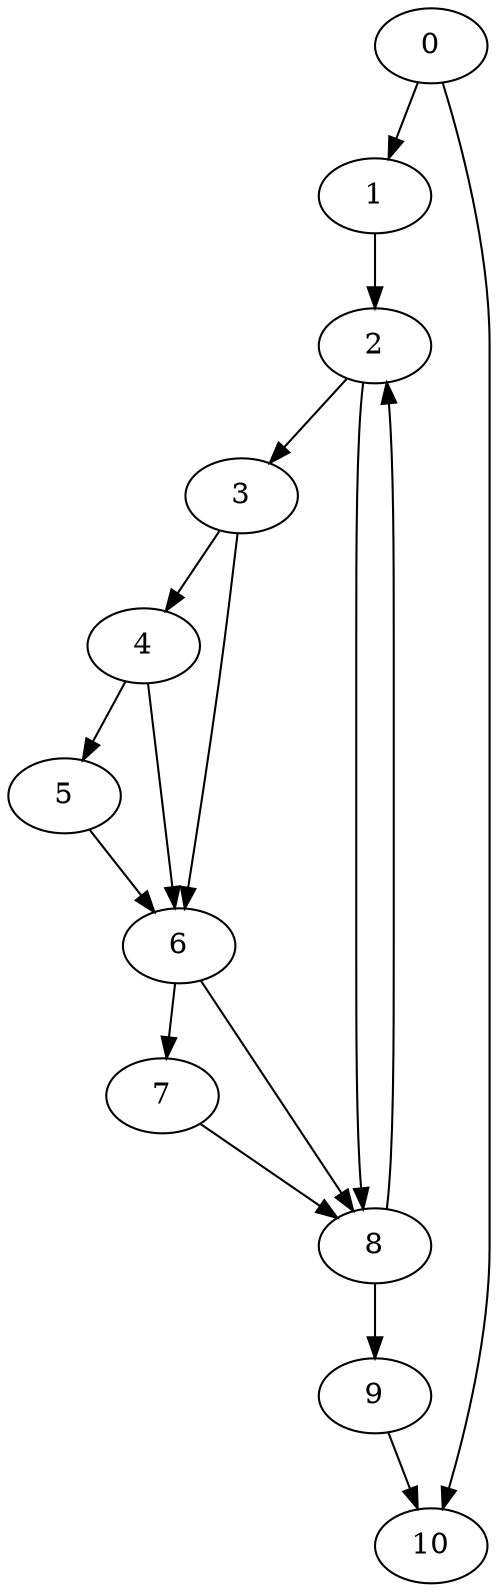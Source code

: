 digraph {
	0
	1
	2
	3
	4
	5
	6
	7
	8
	9
	10
	1 -> 2
	8 -> 2
	3 -> 6
	4 -> 6
	5 -> 6
	6 -> 7
	9 -> 10
	0 -> 10
	0 -> 1
	2 -> 3
	3 -> 4
	4 -> 5
	2 -> 8
	6 -> 8
	7 -> 8
	8 -> 9
}

